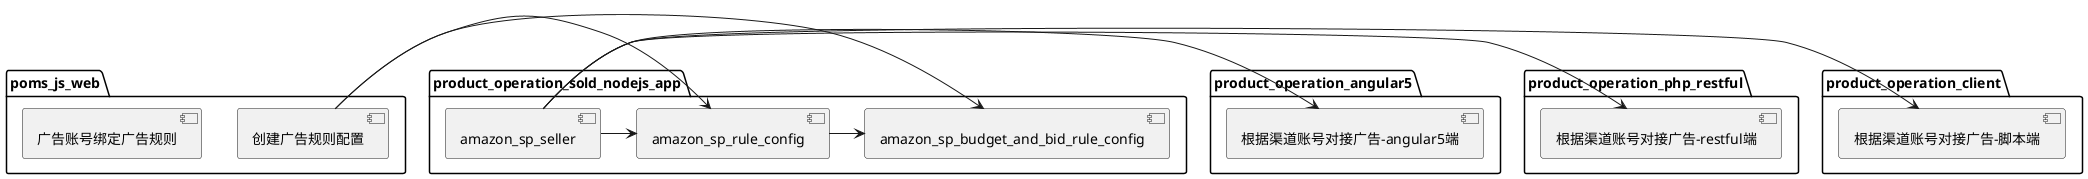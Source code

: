 @startuml

package "poms_js_web"{
	[创建广告规则配置]
  [广告账号绑定广告规则]
}
package "product_operation_sold_nodejs_app"{
	[amazon_sp_rule_config]
  [amazon_sp_seller]
  [amazon_sp_budget_and_bid_rule_config]
}

package "product_operation_angular5"{
[根据渠道账号对接广告-angular5端]
}

package "product_operation_php_restful"{
	[根据渠道账号对接广告-restful端]
}

package "product_operation_client"{
	[根据渠道账号对接广告-脚本端]
}


'DataAccess - [First Component]
'[First Component] ..> HTTP : use
[创建广告规则配置] -> [amazon_sp_rule_config]
[创建广告规则配置] -> [amazon_sp_budget_and_bid_rule_config]
[amazon_sp_seller] -> [amazon_sp_rule_config]
[amazon_sp_rule_config] -> [amazon_sp_budget_and_bid_rule_config]
[amazon_sp_seller] -> [根据渠道账号对接广告-angular5端]
[amazon_sp_seller] -> [根据渠道账号对接广告-restful端]
[amazon_sp_seller] -> [根据渠道账号对接广告-脚本端]

@enduml